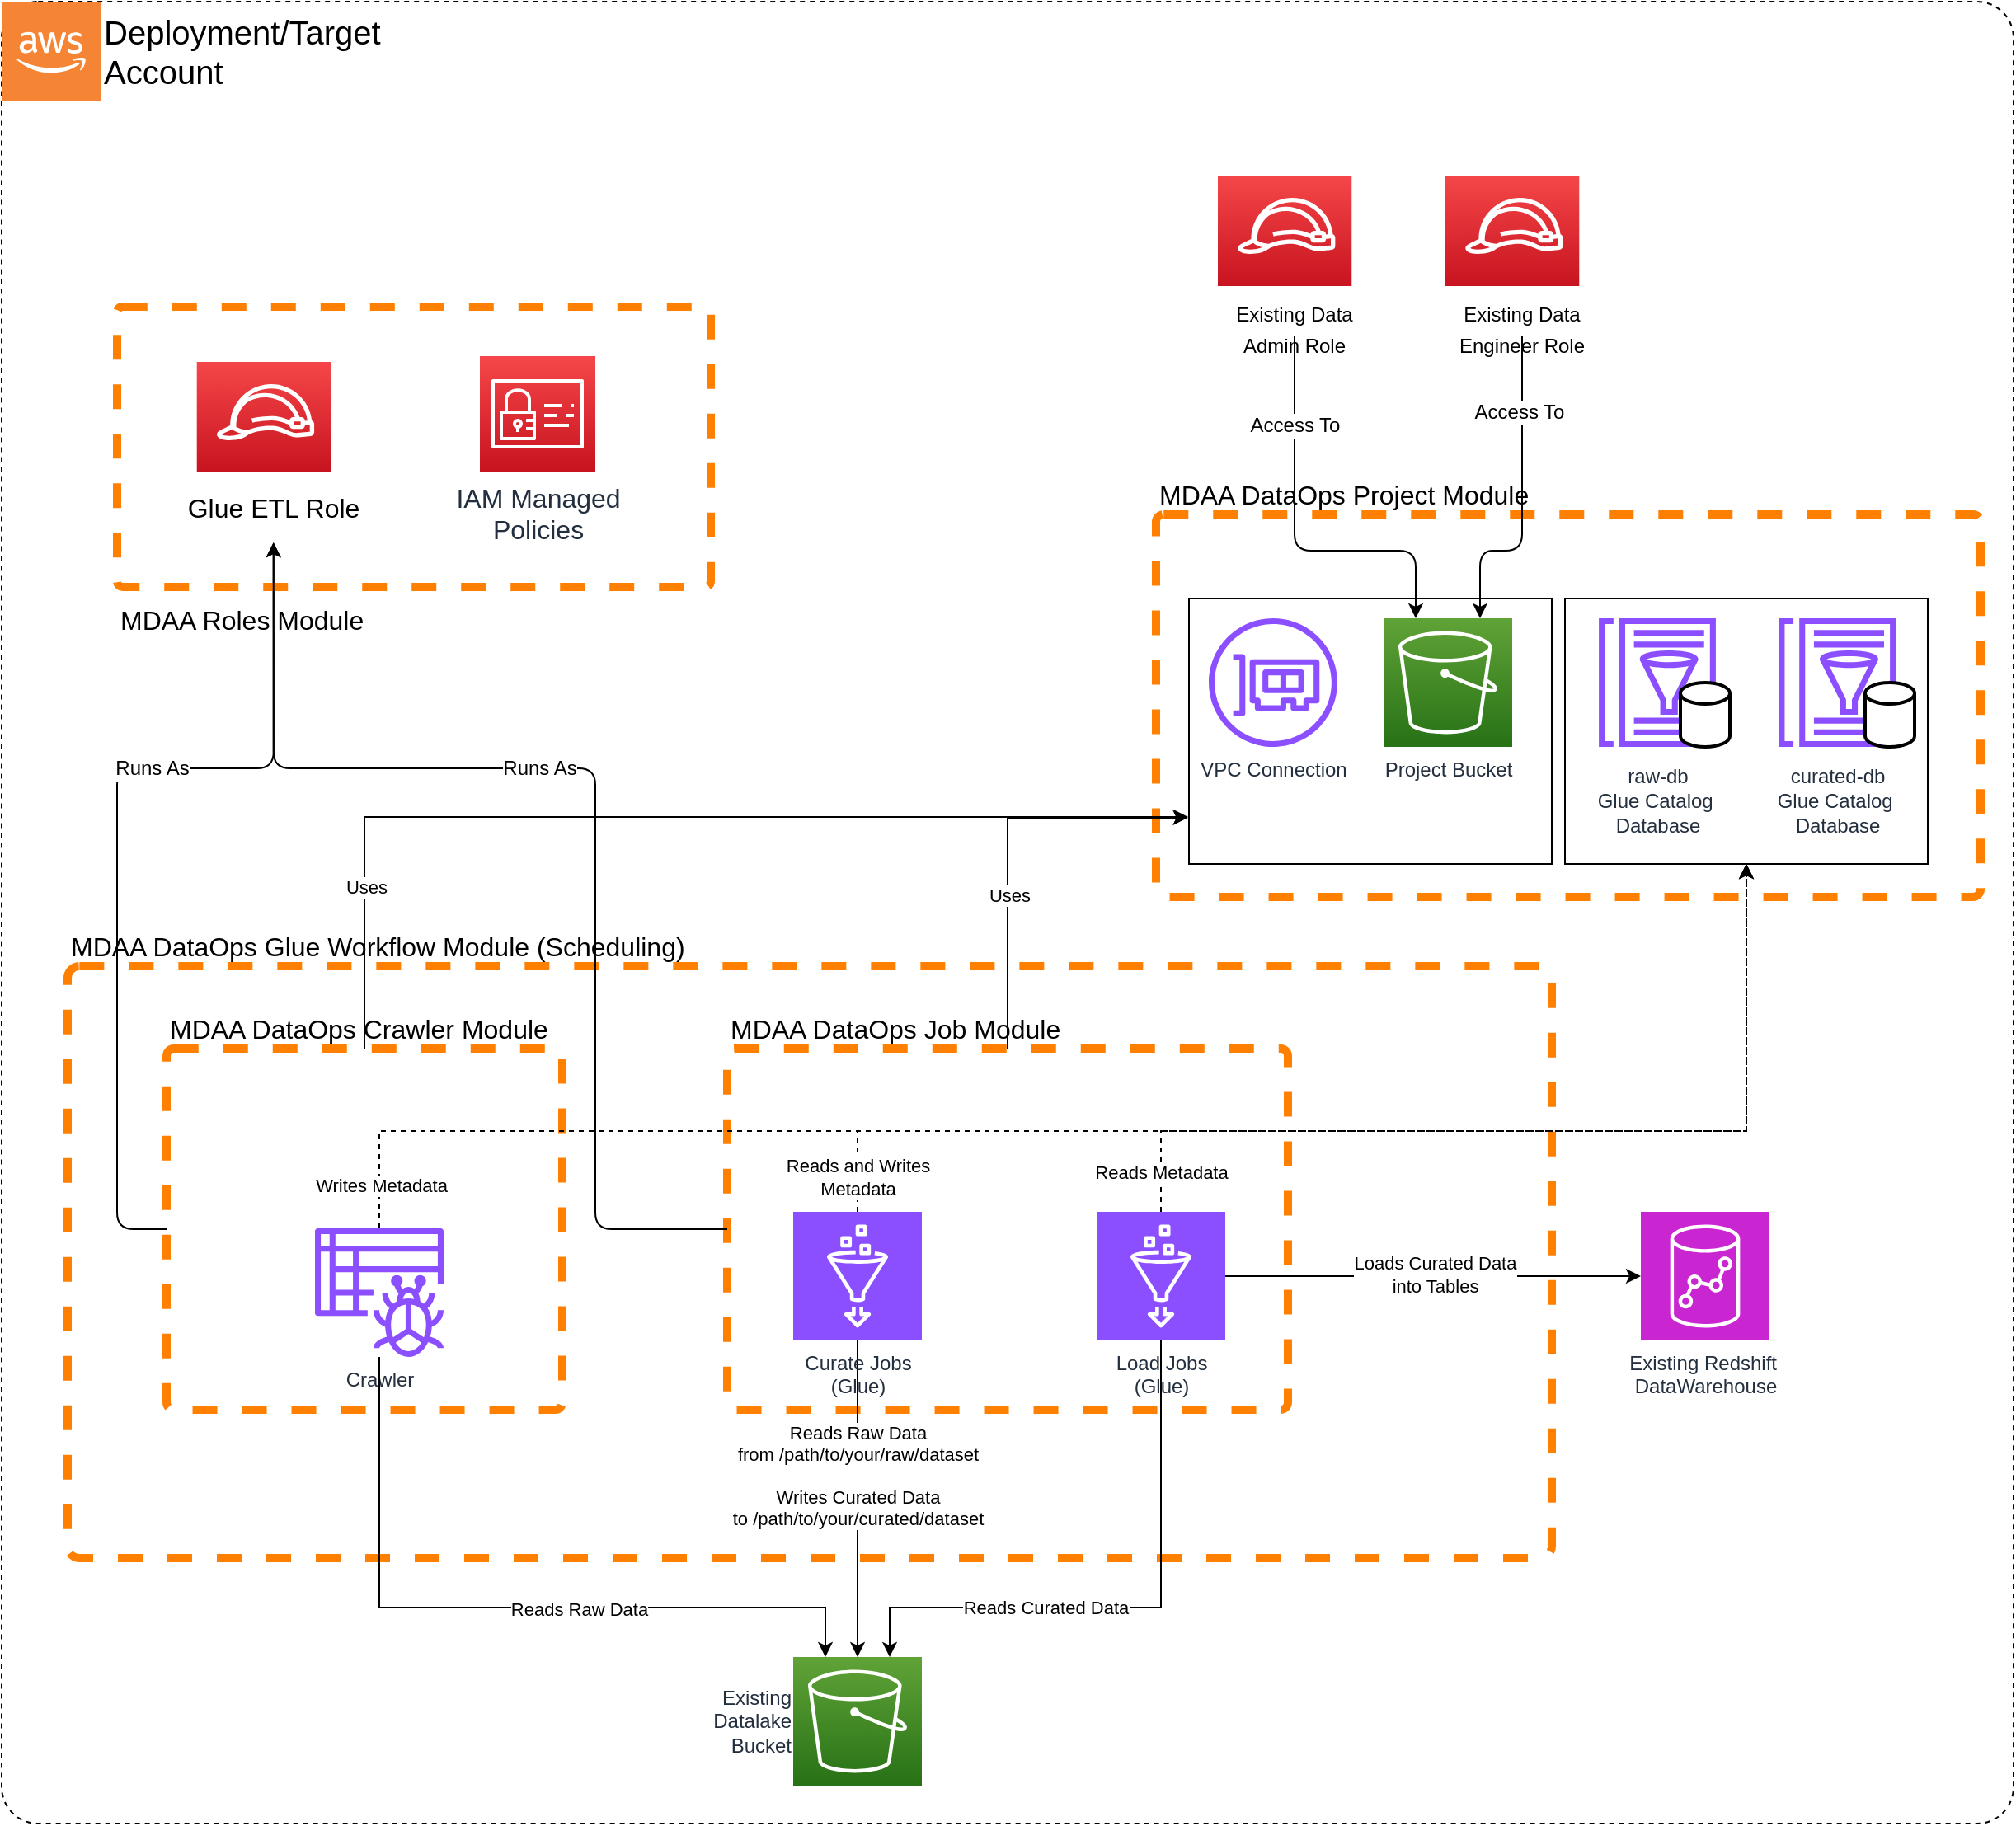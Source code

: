 <mxfile version="24.7.8">
  <diagram id="n5W9dpHo_4uRlmlUV37y" name="Page-1">
    <mxGraphModel dx="2432" dy="1500" grid="0" gridSize="10" guides="1" tooltips="1" connect="1" arrows="1" fold="1" page="0" pageScale="1" pageWidth="1700" pageHeight="1100" background="#FFFFFF" math="0" shadow="0">
      <root>
        <mxCell id="0" />
        <mxCell id="1" parent="0" />
        <mxCell id="Vt560z4J3A8kVG_z0Vwq-2" value="" style="rounded=1;whiteSpace=wrap;html=1;fontSize=20;fillColor=none;arcSize=2;dashed=1;" parent="1" vertex="1">
          <mxGeometry x="-150" y="305" width="1220" height="1105" as="geometry" />
        </mxCell>
        <mxCell id="70" value="MDAA DataOps Project Module" style="rounded=1;whiteSpace=wrap;html=1;fontSize=16;fillColor=none;arcSize=2;dashed=1;labelPosition=center;verticalLabelPosition=top;align=left;verticalAlign=bottom;strokeColor=#FF8000;strokeWidth=5;" parent="1" vertex="1">
          <mxGeometry x="550" y="616" width="500" height="232" as="geometry" />
        </mxCell>
        <mxCell id="qt3YogU4CdoNZnAnsA-8-149" value="" style="rounded=0;whiteSpace=wrap;html=1;fillColor=none;" vertex="1" parent="1">
          <mxGeometry x="798" y="667" width="220" height="161" as="geometry" />
        </mxCell>
        <mxCell id="qt3YogU4CdoNZnAnsA-8-162" value="MDAA DataOps Glue Workflow Module (Scheduling)" style="rounded=1;whiteSpace=wrap;html=1;fontSize=16;fillColor=none;arcSize=2;dashed=1;labelPosition=center;verticalLabelPosition=top;align=left;verticalAlign=bottom;strokeColor=#FF8000;strokeWidth=5;" vertex="1" parent="1">
          <mxGeometry x="-110" y="890" width="900" height="359" as="geometry" />
        </mxCell>
        <mxCell id="qt3YogU4CdoNZnAnsA-8-168" style="edgeStyle=orthogonalEdgeStyle;rounded=0;orthogonalLoop=1;jettySize=auto;html=1;entryX=-0.002;entryY=0.823;entryDx=0;entryDy=0;entryPerimeter=0;" edge="1" parent="1" source="qt3YogU4CdoNZnAnsA-8-161" target="qt3YogU4CdoNZnAnsA-8-167">
          <mxGeometry relative="1" as="geometry">
            <Array as="points">
              <mxPoint x="70" y="800" />
            </Array>
          </mxGeometry>
        </mxCell>
        <mxCell id="qt3YogU4CdoNZnAnsA-8-170" value="Uses" style="edgeLabel;html=1;align=center;verticalAlign=middle;resizable=0;points=[];" vertex="1" connectable="0" parent="qt3YogU4CdoNZnAnsA-8-168">
          <mxGeometry x="-0.689" y="-1" relative="1" as="geometry">
            <mxPoint y="1" as="offset" />
          </mxGeometry>
        </mxCell>
        <mxCell id="qt3YogU4CdoNZnAnsA-8-161" value="MDAA DataOps Crawler Module" style="rounded=1;whiteSpace=wrap;html=1;fontSize=16;fillColor=none;arcSize=2;dashed=1;labelPosition=center;verticalLabelPosition=top;align=left;verticalAlign=bottom;strokeColor=#FF8000;strokeWidth=5;" vertex="1" parent="1">
          <mxGeometry x="-50" y="940" width="240" height="219" as="geometry" />
        </mxCell>
        <mxCell id="Vt560z4J3A8kVG_z0Vwq-4" value="Deployment/Target&lt;br style=&quot;font-size: 20px;&quot;&gt;Account" style="outlineConnect=0;dashed=0;verticalLabelPosition=middle;verticalAlign=middle;align=left;html=1;shape=mxgraph.aws3.cloud_2;fillColor=#F58534;gradientColor=none;labelPosition=right;fontSize=20;" parent="1" vertex="1">
          <mxGeometry x="-150" y="305" width="60" height="60" as="geometry" />
        </mxCell>
        <mxCell id="Vt560z4J3A8kVG_z0Vwq-16" value="Existing&lt;br style=&quot;font-size: 12px;&quot;&gt;Datalake&lt;br style=&quot;font-size: 12px;&quot;&gt;Bucket" style="sketch=0;points=[[0,0,0],[0.25,0,0],[0.5,0,0],[0.75,0,0],[1,0,0],[0,1,0],[0.25,1,0],[0.5,1,0],[0.75,1,0],[1,1,0],[0,0.25,0],[0,0.5,0],[0,0.75,0],[1,0.25,0],[1,0.5,0],[1,0.75,0]];outlineConnect=0;fontColor=#232F3E;gradientColor=#60A337;gradientDirection=north;fillColor=#277116;strokeColor=#ffffff;dashed=0;verticalLabelPosition=middle;verticalAlign=middle;align=right;html=1;fontSize=12;fontStyle=0;aspect=fixed;shape=mxgraph.aws4.resourceIcon;resIcon=mxgraph.aws4.s3;labelPosition=left;" parent="1" vertex="1">
          <mxGeometry x="330" y="1309" width="78" height="78" as="geometry" />
        </mxCell>
        <mxCell id="72" value="MDAA DataOps Job Module" style="rounded=1;whiteSpace=wrap;html=1;fontSize=16;fillColor=none;arcSize=2;dashed=1;labelPosition=center;verticalLabelPosition=top;align=left;verticalAlign=bottom;strokeColor=#FF8000;strokeWidth=5;" parent="1" vertex="1">
          <mxGeometry x="290" y="940" width="340" height="219" as="geometry" />
        </mxCell>
        <mxCell id="111" value="Runs As" style="edgeStyle=orthogonalEdgeStyle;html=1;entryX=0.5;entryY=1;entryDx=0;entryDy=0;fontSize=12;exitX=0;exitY=0.5;exitDx=0;exitDy=0;" parent="1" source="72" target="110" edge="1">
          <mxGeometry x="0.139" relative="1" as="geometry">
            <Array as="points">
              <mxPoint x="210" y="1050" />
              <mxPoint x="210" y="770" />
              <mxPoint x="15" y="770" />
            </Array>
            <mxPoint x="478" y="540" as="sourcePoint" />
            <mxPoint as="offset" />
          </mxGeometry>
        </mxCell>
        <mxCell id="105" value="&lt;font style=&quot;font-size: 16px;&quot;&gt;MDAA Roles Module&amp;nbsp;&lt;/font&gt;" style="rounded=1;whiteSpace=wrap;html=1;fontSize=20;fillColor=none;arcSize=2;dashed=1;labelPosition=center;verticalLabelPosition=bottom;align=left;verticalAlign=top;strokeColor=#FF8000;strokeWidth=5;" parent="1" vertex="1">
          <mxGeometry x="-80" y="490" width="360" height="170" as="geometry" />
        </mxCell>
        <mxCell id="106" value="IAM Managed&lt;br style=&quot;font-size: 16px;&quot;&gt;Policies" style="sketch=0;points=[[0,0,0],[0.25,0,0],[0.5,0,0],[0.75,0,0],[1,0,0],[0,1,0],[0.25,1,0],[0.5,1,0],[0.75,1,0],[1,1,0],[0,0.25,0],[0,0.5,0],[0,0.75,0],[1,0.25,0],[1,0.5,0],[1,0.75,0]];outlineConnect=0;fontColor=#232F3E;gradientColor=#F54749;gradientDirection=north;fillColor=#C7131F;strokeColor=#ffffff;dashed=0;verticalLabelPosition=bottom;verticalAlign=top;align=center;html=1;fontSize=16;fontStyle=0;aspect=fixed;shape=mxgraph.aws4.resourceIcon;resIcon=mxgraph.aws4.identity_and_access_management;labelPosition=center;" parent="1" vertex="1">
          <mxGeometry x="140" y="520" width="70" height="70" as="geometry" />
        </mxCell>
        <mxCell id="117" value="" style="group" parent="1" vertex="1" connectable="0">
          <mxGeometry x="-39.14" y="523" width="108" height="110" as="geometry" />
        </mxCell>
        <mxCell id="107" value="" style="rounded=0;whiteSpace=wrap;html=1;verticalAlign=top;fillColor=#C7131F;strokeColor=#ffffff;fontColor=#232F3E;sketch=0;gradientColor=#F54749;gradientDirection=north;dashed=0;fontStyle=0;" parent="117" vertex="1">
          <mxGeometry x="7" width="82.14" height="68" as="geometry" />
        </mxCell>
        <mxCell id="108" value="" style="sketch=0;outlineConnect=0;dashed=0;verticalLabelPosition=bottom;verticalAlign=top;align=center;html=1;fontSize=12;fontStyle=0;aspect=fixed;pointerEvents=1;shape=mxgraph.aws4.role;" parent="117" vertex="1">
          <mxGeometry x="19.01" y="14" width="60.27" height="34" as="geometry" />
        </mxCell>
        <mxCell id="110" value="Glue ETL Role" style="text;html=1;strokeColor=none;fillColor=none;align=center;verticalAlign=middle;whiteSpace=wrap;rounded=0;fontSize=16;" parent="117" vertex="1">
          <mxGeometry y="68" width="108" height="42" as="geometry" />
        </mxCell>
        <mxCell id="118" value="" style="group" parent="1" vertex="1" connectable="0">
          <mxGeometry x="718" y="410" width="108" height="98" as="geometry" />
        </mxCell>
        <mxCell id="119" value="" style="rounded=0;whiteSpace=wrap;html=1;verticalAlign=top;fillColor=#C7131F;strokeColor=#ffffff;fontColor=#232F3E;sketch=0;gradientColor=#F54749;gradientDirection=north;dashed=0;fontStyle=0;" parent="118" vertex="1">
          <mxGeometry x="7" width="82.14" height="68" as="geometry" />
        </mxCell>
        <mxCell id="120" value="" style="sketch=0;outlineConnect=0;dashed=0;verticalLabelPosition=bottom;verticalAlign=top;align=center;html=1;fontSize=12;fontStyle=0;aspect=fixed;pointerEvents=1;shape=mxgraph.aws4.role;" parent="118" vertex="1">
          <mxGeometry x="19.01" y="14" width="60.27" height="34" as="geometry" />
        </mxCell>
        <mxCell id="121" value="&lt;font style=&quot;font-size: 12px;&quot;&gt;&lt;br&gt;Existing Data Engineer Role&lt;/font&gt;" style="text;html=1;strokeColor=none;fillColor=none;align=center;verticalAlign=middle;whiteSpace=wrap;rounded=0;fontSize=16;" parent="118" vertex="1">
          <mxGeometry y="68" width="108" height="30" as="geometry" />
        </mxCell>
        <mxCell id="123" value="&lt;font style=&quot;font-size: 12px;&quot;&gt;Project Bucket&lt;/font&gt;" style="sketch=0;points=[[0,0,0],[0.25,0,0],[0.5,0,0],[0.75,0,0],[1,0,0],[0,1,0],[0.25,1,0],[0.5,1,0],[0.75,1,0],[1,1,0],[0,0.25,0],[0,0.5,0],[0,0.75,0],[1,0.25,0],[1,0.5,0],[1,0.75,0]];outlineConnect=0;fontColor=#232F3E;gradientColor=#60A337;gradientDirection=north;fillColor=#277116;strokeColor=#ffffff;dashed=0;verticalLabelPosition=bottom;verticalAlign=top;align=center;html=1;fontSize=12;fontStyle=0;aspect=fixed;shape=mxgraph.aws4.resourceIcon;resIcon=mxgraph.aws4.s3;" parent="1" vertex="1">
          <mxGeometry x="688" y="679" width="78" height="78" as="geometry" />
        </mxCell>
        <mxCell id="125" value="Access To" style="edgeStyle=elbowEdgeStyle;html=1;fontSize=12;elbow=vertical;exitX=0.5;exitY=1;exitDx=0;exitDy=0;entryX=0.75;entryY=0;entryDx=0;entryDy=0;entryPerimeter=0;" parent="1" source="121" target="123" edge="1">
          <mxGeometry x="-0.531" y="-2" relative="1" as="geometry">
            <mxPoint x="838.07" y="467" as="sourcePoint" />
            <mxPoint x="868.5" y="708" as="targetPoint" />
            <Array as="points">
              <mxPoint x="758" y="638" />
            </Array>
            <mxPoint as="offset" />
          </mxGeometry>
        </mxCell>
        <mxCell id="qt3YogU4CdoNZnAnsA-8-131" value="&lt;font style=&quot;font-size: 12px;&quot;&gt;raw-db&lt;/font&gt;&lt;div style=&quot;font-size: 12px;&quot;&gt;&lt;font style=&quot;font-size: 12px;&quot;&gt;Glue Catalog&amp;nbsp;&lt;/font&gt;&lt;/div&gt;&lt;div style=&quot;font-size: 12px;&quot;&gt;&lt;font style=&quot;font-size: 12px;&quot;&gt;Database&lt;/font&gt;&lt;/div&gt;" style="sketch=0;outlineConnect=0;fontColor=#232F3E;gradientColor=none;fillColor=#8C4FFF;strokeColor=none;dashed=0;verticalLabelPosition=bottom;verticalAlign=top;align=center;html=1;fontSize=16;fontStyle=0;aspect=fixed;pointerEvents=1;shape=mxgraph.aws4.glue_data_catalog;" vertex="1" parent="1">
          <mxGeometry x="818" y="679" width="72" height="78" as="geometry" />
        </mxCell>
        <mxCell id="qt3YogU4CdoNZnAnsA-8-132" value="&lt;font style=&quot;font-size: 12px;&quot;&gt;curated-db&lt;/font&gt;&lt;div style=&quot;font-size: 12px;&quot;&gt;&lt;font style=&quot;font-size: 12px;&quot;&gt;Glue Catalog&amp;nbsp;&lt;/font&gt;&lt;/div&gt;&lt;div style=&quot;font-size: 12px;&quot;&gt;&lt;font style=&quot;font-size: 12px;&quot;&gt;Database&lt;/font&gt;&lt;/div&gt;" style="sketch=0;outlineConnect=0;fontColor=#232F3E;gradientColor=none;fillColor=#8C4FFF;strokeColor=none;dashed=0;verticalLabelPosition=bottom;verticalAlign=top;align=center;html=1;fontSize=16;fontStyle=0;aspect=fixed;pointerEvents=1;shape=mxgraph.aws4.glue_data_catalog;" vertex="1" parent="1">
          <mxGeometry x="927.14" y="679" width="72" height="78" as="geometry" />
        </mxCell>
        <mxCell id="qt3YogU4CdoNZnAnsA-8-133" value="" style="strokeWidth=2;html=1;shape=mxgraph.flowchart.database;whiteSpace=wrap;" vertex="1" parent="1">
          <mxGeometry x="868" y="718" width="30" height="39" as="geometry" />
        </mxCell>
        <mxCell id="qt3YogU4CdoNZnAnsA-8-134" value="" style="strokeWidth=2;html=1;shape=mxgraph.flowchart.database;whiteSpace=wrap;" vertex="1" parent="1">
          <mxGeometry x="980" y="718" width="30" height="39" as="geometry" />
        </mxCell>
        <mxCell id="qt3YogU4CdoNZnAnsA-8-135" value="" style="group;fontSize=12;" vertex="1" connectable="0" parent="1">
          <mxGeometry x="580" y="410" width="108" height="98" as="geometry" />
        </mxCell>
        <mxCell id="qt3YogU4CdoNZnAnsA-8-136" value="" style="rounded=0;whiteSpace=wrap;html=1;verticalAlign=top;fillColor=#C7131F;strokeColor=#ffffff;fontColor=#232F3E;sketch=0;gradientColor=#F54749;gradientDirection=north;dashed=0;fontStyle=0;" vertex="1" parent="qt3YogU4CdoNZnAnsA-8-135">
          <mxGeometry x="7" width="82.14" height="68" as="geometry" />
        </mxCell>
        <mxCell id="qt3YogU4CdoNZnAnsA-8-137" value="" style="sketch=0;outlineConnect=0;dashed=0;verticalLabelPosition=bottom;verticalAlign=top;align=center;html=1;fontSize=12;fontStyle=0;aspect=fixed;pointerEvents=1;shape=mxgraph.aws4.role;" vertex="1" parent="qt3YogU4CdoNZnAnsA-8-135">
          <mxGeometry x="19.01" y="14" width="60.27" height="34" as="geometry" />
        </mxCell>
        <mxCell id="qt3YogU4CdoNZnAnsA-8-138" value="&lt;font style=&quot;font-size: 12px;&quot;&gt;&lt;br&gt;Existing Data Admin Role&lt;/font&gt;" style="text;html=1;strokeColor=none;fillColor=none;align=center;verticalAlign=middle;whiteSpace=wrap;rounded=0;fontSize=16;" vertex="1" parent="qt3YogU4CdoNZnAnsA-8-135">
          <mxGeometry y="68" width="108" height="30" as="geometry" />
        </mxCell>
        <mxCell id="qt3YogU4CdoNZnAnsA-8-139" value="Access To" style="edgeStyle=elbowEdgeStyle;html=1;fontSize=12;exitX=0.5;exitY=1;exitDx=0;exitDy=0;elbow=vertical;entryX=0.25;entryY=0;entryDx=0;entryDy=0;entryPerimeter=0;" edge="1" parent="1" source="qt3YogU4CdoNZnAnsA-8-138" target="123">
          <mxGeometry x="-0.563" relative="1" as="geometry">
            <mxPoint x="746" y="767" as="targetPoint" />
            <Array as="points">
              <mxPoint x="668" y="638" />
            </Array>
            <mxPoint as="offset" />
          </mxGeometry>
        </mxCell>
        <mxCell id="qt3YogU4CdoNZnAnsA-8-143" style="edgeStyle=orthogonalEdgeStyle;rounded=0;orthogonalLoop=1;jettySize=auto;html=1;entryX=0.5;entryY=1;entryDx=0;entryDy=0;dashed=1;" edge="1" parent="1" source="qt3YogU4CdoNZnAnsA-8-141" target="qt3YogU4CdoNZnAnsA-8-149">
          <mxGeometry relative="1" as="geometry">
            <Array as="points">
              <mxPoint x="79" y="990" />
              <mxPoint x="908" y="990" />
            </Array>
          </mxGeometry>
        </mxCell>
        <mxCell id="qt3YogU4CdoNZnAnsA-8-151" value="Writes Metadata" style="edgeLabel;html=1;align=center;verticalAlign=middle;resizable=0;points=[];" vertex="1" connectable="0" parent="qt3YogU4CdoNZnAnsA-8-143">
          <mxGeometry x="-0.95" relative="1" as="geometry">
            <mxPoint x="1" as="offset" />
          </mxGeometry>
        </mxCell>
        <mxCell id="qt3YogU4CdoNZnAnsA-8-141" value="Crawler" style="sketch=0;outlineConnect=0;fontColor=#232F3E;gradientColor=none;fillColor=#8C4FFF;strokeColor=none;dashed=0;verticalLabelPosition=bottom;verticalAlign=top;align=center;html=1;fontSize=12;fontStyle=0;aspect=fixed;pointerEvents=1;shape=mxgraph.aws4.glue_crawlers;" vertex="1" parent="1">
          <mxGeometry x="40" y="1049" width="78" height="78" as="geometry" />
        </mxCell>
        <mxCell id="qt3YogU4CdoNZnAnsA-8-142" style="edgeStyle=orthogonalEdgeStyle;rounded=0;orthogonalLoop=1;jettySize=auto;html=1;entryX=0.25;entryY=0;entryDx=0;entryDy=0;entryPerimeter=0;" edge="1" parent="1" source="qt3YogU4CdoNZnAnsA-8-141" target="Vt560z4J3A8kVG_z0Vwq-16">
          <mxGeometry relative="1" as="geometry">
            <Array as="points">
              <mxPoint x="79" y="1279" />
              <mxPoint x="350" y="1279" />
            </Array>
          </mxGeometry>
        </mxCell>
        <mxCell id="qt3YogU4CdoNZnAnsA-8-154" value="Reads Raw Data" style="edgeLabel;html=1;align=center;verticalAlign=middle;resizable=0;points=[];" vertex="1" connectable="0" parent="qt3YogU4CdoNZnAnsA-8-142">
          <mxGeometry x="-0.071" y="-1" relative="1" as="geometry">
            <mxPoint x="63" as="offset" />
          </mxGeometry>
        </mxCell>
        <mxCell id="qt3YogU4CdoNZnAnsA-8-145" style="edgeStyle=orthogonalEdgeStyle;rounded=0;orthogonalLoop=1;jettySize=auto;html=1;" edge="1" parent="1" source="qt3YogU4CdoNZnAnsA-8-144" target="Vt560z4J3A8kVG_z0Vwq-16">
          <mxGeometry relative="1" as="geometry" />
        </mxCell>
        <mxCell id="qt3YogU4CdoNZnAnsA-8-155" value="Reads Raw Data&lt;div&gt;from /path/to/your/raw/dataset&lt;/div&gt;&lt;div&gt;&lt;br&gt;&lt;div&gt;Writes Curated Data&lt;/div&gt;&lt;/div&gt;&lt;div&gt;to /path/to/your/curated/dataset&lt;/div&gt;" style="edgeLabel;html=1;align=center;verticalAlign=middle;resizable=0;points=[];" vertex="1" connectable="0" parent="qt3YogU4CdoNZnAnsA-8-145">
          <mxGeometry x="-0.25" y="2" relative="1" as="geometry">
            <mxPoint x="-2" y="10" as="offset" />
          </mxGeometry>
        </mxCell>
        <mxCell id="qt3YogU4CdoNZnAnsA-8-148" style="edgeStyle=orthogonalEdgeStyle;rounded=0;orthogonalLoop=1;jettySize=auto;html=1;entryX=0.5;entryY=1;entryDx=0;entryDy=0;dashed=1;" edge="1" parent="1" source="qt3YogU4CdoNZnAnsA-8-144" target="qt3YogU4CdoNZnAnsA-8-149">
          <mxGeometry relative="1" as="geometry">
            <Array as="points">
              <mxPoint x="369" y="990" />
              <mxPoint x="908" y="990" />
            </Array>
          </mxGeometry>
        </mxCell>
        <mxCell id="qt3YogU4CdoNZnAnsA-8-152" value="Reads and Writes&lt;div&gt;Metadata&lt;/div&gt;" style="edgeLabel;html=1;align=center;verticalAlign=middle;resizable=0;points=[];" vertex="1" connectable="0" parent="qt3YogU4CdoNZnAnsA-8-148">
          <mxGeometry x="-0.943" y="-4" relative="1" as="geometry">
            <mxPoint x="-4" as="offset" />
          </mxGeometry>
        </mxCell>
        <mxCell id="qt3YogU4CdoNZnAnsA-8-144" value="Curate Jobs&lt;div&gt;(Glue)&lt;/div&gt;" style="sketch=0;points=[[0,0,0],[0.25,0,0],[0.5,0,0],[0.75,0,0],[1,0,0],[0,1,0],[0.25,1,0],[0.5,1,0],[0.75,1,0],[1,1,0],[0,0.25,0],[0,0.5,0],[0,0.75,0],[1,0.25,0],[1,0.5,0],[1,0.75,0]];outlineConnect=0;fontColor=#232F3E;fillColor=#8C4FFF;strokeColor=#ffffff;dashed=0;verticalLabelPosition=bottom;verticalAlign=top;align=center;html=1;fontSize=12;fontStyle=0;aspect=fixed;shape=mxgraph.aws4.resourceIcon;resIcon=mxgraph.aws4.glue;" vertex="1" parent="1">
          <mxGeometry x="330" y="1039" width="78" height="78" as="geometry" />
        </mxCell>
        <mxCell id="qt3YogU4CdoNZnAnsA-8-150" style="edgeStyle=orthogonalEdgeStyle;rounded=0;orthogonalLoop=1;jettySize=auto;html=1;entryX=0.5;entryY=1;entryDx=0;entryDy=0;dashed=1;" edge="1" parent="1" source="qt3YogU4CdoNZnAnsA-8-146" target="qt3YogU4CdoNZnAnsA-8-149">
          <mxGeometry relative="1" as="geometry">
            <Array as="points">
              <mxPoint x="553" y="990" />
              <mxPoint x="908" y="990" />
            </Array>
          </mxGeometry>
        </mxCell>
        <mxCell id="qt3YogU4CdoNZnAnsA-8-153" value="Reads Metadata" style="edgeLabel;html=1;align=center;verticalAlign=middle;resizable=0;points=[];" vertex="1" connectable="0" parent="qt3YogU4CdoNZnAnsA-8-150">
          <mxGeometry x="-0.914" y="1" relative="1" as="geometry">
            <mxPoint x="1" as="offset" />
          </mxGeometry>
        </mxCell>
        <mxCell id="qt3YogU4CdoNZnAnsA-8-146" value="Load Jobs&lt;div&gt;(Glue)&lt;/div&gt;" style="sketch=0;points=[[0,0,0],[0.25,0,0],[0.5,0,0],[0.75,0,0],[1,0,0],[0,1,0],[0.25,1,0],[0.5,1,0],[0.75,1,0],[1,1,0],[0,0.25,0],[0,0.5,0],[0,0.75,0],[1,0.25,0],[1,0.5,0],[1,0.75,0]];outlineConnect=0;fontColor=#232F3E;fillColor=#8C4FFF;strokeColor=#ffffff;dashed=0;verticalLabelPosition=bottom;verticalAlign=top;align=center;html=1;fontSize=12;fontStyle=0;aspect=fixed;shape=mxgraph.aws4.resourceIcon;resIcon=mxgraph.aws4.glue;" vertex="1" parent="1">
          <mxGeometry x="514" y="1039" width="78" height="78" as="geometry" />
        </mxCell>
        <mxCell id="qt3YogU4CdoNZnAnsA-8-147" style="edgeStyle=orthogonalEdgeStyle;rounded=0;orthogonalLoop=1;jettySize=auto;html=1;entryX=0.75;entryY=0;entryDx=0;entryDy=0;entryPerimeter=0;" edge="1" parent="1" source="qt3YogU4CdoNZnAnsA-8-146" target="Vt560z4J3A8kVG_z0Vwq-16">
          <mxGeometry relative="1" as="geometry">
            <Array as="points">
              <mxPoint x="553" y="1279" />
              <mxPoint x="389" y="1279" />
            </Array>
          </mxGeometry>
        </mxCell>
        <mxCell id="qt3YogU4CdoNZnAnsA-8-156" value="Reads Curated Data" style="edgeLabel;html=1;align=center;verticalAlign=middle;resizable=0;points=[];" vertex="1" connectable="0" parent="qt3YogU4CdoNZnAnsA-8-147">
          <mxGeometry x="-0.093" y="1" relative="1" as="geometry">
            <mxPoint x="-71" as="offset" />
          </mxGeometry>
        </mxCell>
        <mxCell id="qt3YogU4CdoNZnAnsA-8-157" value="Existing Redshift&amp;nbsp;&lt;div&gt;DataWarehouse&lt;/div&gt;" style="sketch=0;points=[[0,0,0],[0.25,0,0],[0.5,0,0],[0.75,0,0],[1,0,0],[0,1,0],[0.25,1,0],[0.5,1,0],[0.75,1,0],[1,1,0],[0,0.25,0],[0,0.5,0],[0,0.75,0],[1,0.25,0],[1,0.5,0],[1,0.75,0]];outlineConnect=0;fontColor=#232F3E;fillColor=#C925D1;strokeColor=#ffffff;dashed=0;verticalLabelPosition=bottom;verticalAlign=top;align=center;html=1;fontSize=12;fontStyle=0;aspect=fixed;shape=mxgraph.aws4.resourceIcon;resIcon=mxgraph.aws4.redshift;" vertex="1" parent="1">
          <mxGeometry x="844" y="1039" width="78" height="78" as="geometry" />
        </mxCell>
        <mxCell id="qt3YogU4CdoNZnAnsA-8-158" style="edgeStyle=orthogonalEdgeStyle;rounded=0;orthogonalLoop=1;jettySize=auto;html=1;entryX=0;entryY=0.5;entryDx=0;entryDy=0;entryPerimeter=0;" edge="1" parent="1" source="qt3YogU4CdoNZnAnsA-8-146" target="qt3YogU4CdoNZnAnsA-8-157">
          <mxGeometry relative="1" as="geometry" />
        </mxCell>
        <mxCell id="qt3YogU4CdoNZnAnsA-8-159" value="Loads Curated Data&lt;div&gt;into Tables&lt;/div&gt;" style="edgeLabel;html=1;align=center;verticalAlign=middle;resizable=0;points=[];" vertex="1" connectable="0" parent="qt3YogU4CdoNZnAnsA-8-158">
          <mxGeometry x="0.004" y="1" relative="1" as="geometry">
            <mxPoint as="offset" />
          </mxGeometry>
        </mxCell>
        <mxCell id="qt3YogU4CdoNZnAnsA-8-163" value="Runs As" style="edgeStyle=orthogonalEdgeStyle;html=1;entryX=0.5;entryY=1;entryDx=0;entryDy=0;fontSize=12;exitX=0;exitY=0.5;exitDx=0;exitDy=0;" edge="1" parent="1" source="qt3YogU4CdoNZnAnsA-8-161" target="110">
          <mxGeometry x="0.22" relative="1" as="geometry">
            <Array as="points">
              <mxPoint x="-80" y="1050" />
              <mxPoint x="-80" y="770" />
              <mxPoint x="15" y="770" />
            </Array>
            <mxPoint x="537" y="998" as="sourcePoint" />
            <mxPoint as="offset" />
            <mxPoint x="25" y="643" as="targetPoint" />
          </mxGeometry>
        </mxCell>
        <mxCell id="qt3YogU4CdoNZnAnsA-8-166" value="VPC Connection" style="sketch=0;outlineConnect=0;fontColor=#232F3E;gradientColor=none;fillColor=#8C4FFF;strokeColor=none;dashed=0;verticalLabelPosition=bottom;verticalAlign=top;align=center;html=1;fontSize=12;fontStyle=0;aspect=fixed;pointerEvents=1;shape=mxgraph.aws4.elastic_network_interface;" vertex="1" parent="1">
          <mxGeometry x="582" y="679" width="78" height="78" as="geometry" />
        </mxCell>
        <mxCell id="qt3YogU4CdoNZnAnsA-8-167" value="" style="rounded=0;whiteSpace=wrap;html=1;fillColor=none;" vertex="1" parent="1">
          <mxGeometry x="570" y="667" width="220" height="161" as="geometry" />
        </mxCell>
        <mxCell id="qt3YogU4CdoNZnAnsA-8-169" style="edgeStyle=orthogonalEdgeStyle;rounded=0;orthogonalLoop=1;jettySize=auto;html=1;entryX=-0.003;entryY=0.826;entryDx=0;entryDy=0;entryPerimeter=0;exitX=0.5;exitY=0;exitDx=0;exitDy=0;" edge="1" parent="1" source="72" target="qt3YogU4CdoNZnAnsA-8-167">
          <mxGeometry relative="1" as="geometry">
            <mxPoint x="80" y="950" as="sourcePoint" />
            <mxPoint x="580" y="810" as="targetPoint" />
            <Array as="points">
              <mxPoint x="460" y="800" />
            </Array>
          </mxGeometry>
        </mxCell>
        <mxCell id="qt3YogU4CdoNZnAnsA-8-171" value="Uses" style="edgeLabel;html=1;align=center;verticalAlign=middle;resizable=0;points=[];" vertex="1" connectable="0" parent="qt3YogU4CdoNZnAnsA-8-169">
          <mxGeometry x="-0.249" y="-1" relative="1" as="geometry">
            <mxPoint as="offset" />
          </mxGeometry>
        </mxCell>
      </root>
    </mxGraphModel>
  </diagram>
</mxfile>

